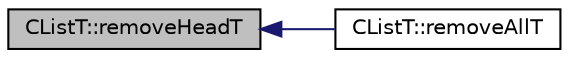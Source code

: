 digraph "CListT::removeHeadT"
{
  edge [fontname="Helvetica",fontsize="10",labelfontname="Helvetica",labelfontsize="10"];
  node [fontname="Helvetica",fontsize="10",shape=record];
  rankdir="LR";
  Node1 [label="CListT::removeHeadT",height=0.2,width=0.4,color="black", fillcolor="grey75", style="filled" fontcolor="black"];
  Node1 -> Node2 [dir="back",color="midnightblue",fontsize="10",style="solid",fontname="Helvetica"];
  Node2 [label="CListT::removeAllT",height=0.2,width=0.4,color="black", fillcolor="white", style="filled",URL="$da/d59/class_c_list_t.html#a33519401fb498e0b5f64e2da041726cc"];
}
